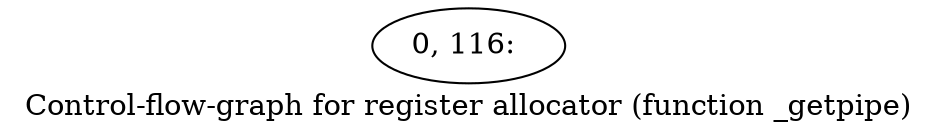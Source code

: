 digraph G {
graph [label="Control-flow-graph for register allocator (function _getpipe)"]
0[label="0, 116: "];
}

